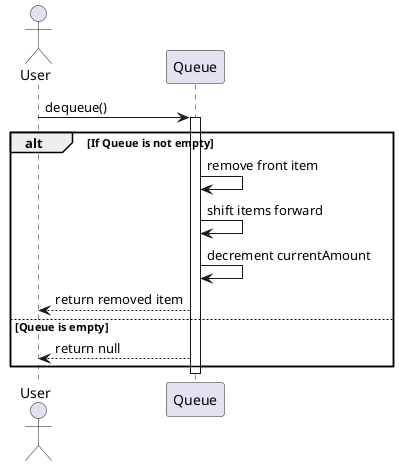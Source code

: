@startuml
actor User
participant "Queue" as Q

User -> Q : dequeue()
activate Q

alt If Queue is not empty
    Q -> Q : remove front item
    Q -> Q : shift items forward
    Q -> Q : decrement currentAmount
    Q --> User : return removed item
else Queue is empty
    Q --> User : return null
end

deactivate Q
@enduml
